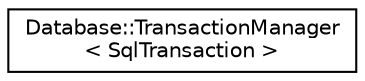 digraph "Graphical Class Hierarchy"
{
 // LATEX_PDF_SIZE
  edge [fontname="Helvetica",fontsize="10",labelfontname="Helvetica",labelfontsize="10"];
  node [fontname="Helvetica",fontsize="10",shape=record];
  rankdir="LR";
  Node0 [label="Database::TransactionManager\l\< SqlTransaction \>",height=0.2,width=0.4,color="black", fillcolor="white", style="filled",URL="$class_database_1_1_transaction_manager.html",tooltip=" "];
}
